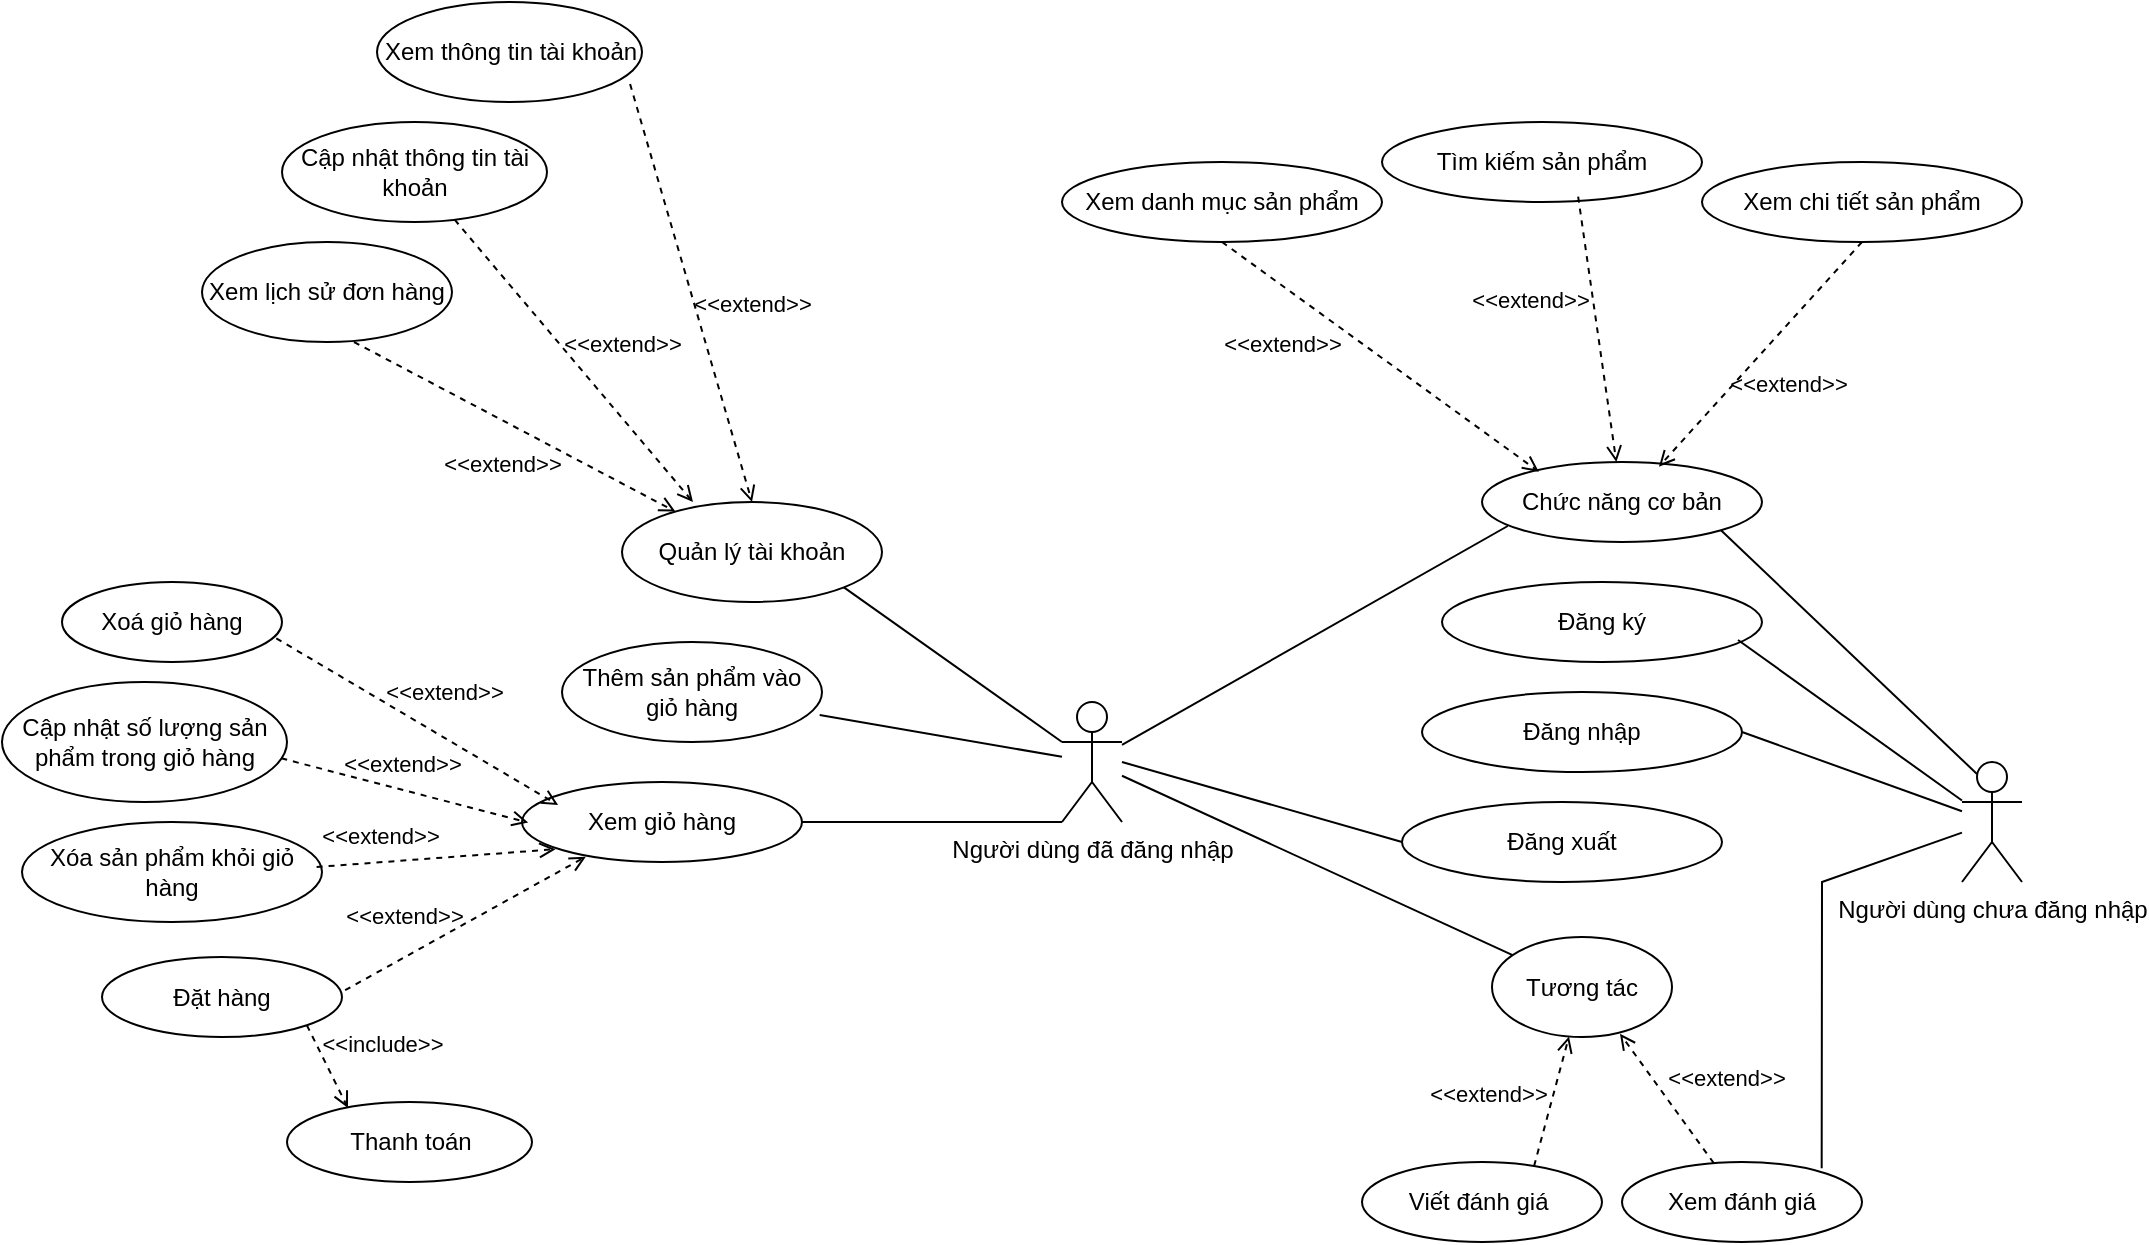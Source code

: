 <mxfile version="28.1.0">
  <diagram name="Trang-1" id="oIlgmjCDEDwOeixc-H01">
    <mxGraphModel dx="780" dy="751" grid="1" gridSize="10" guides="1" tooltips="1" connect="1" arrows="1" fold="1" page="1" pageScale="1" pageWidth="827" pageHeight="1169" math="0" shadow="0">
      <root>
        <mxCell id="0" />
        <mxCell id="1" parent="0" />
        <mxCell id="CWIWUrZtH08wRMtY9Yrg-1" value="Người dùng chưa đăng nhập" style="shape=umlActor;verticalLabelPosition=bottom;verticalAlign=top;html=1;outlineConnect=0;" vertex="1" parent="1">
          <mxGeometry x="1340" y="600" width="30" height="60" as="geometry" />
        </mxCell>
        <mxCell id="CWIWUrZtH08wRMtY9Yrg-2" value="Xem chi tiết sản phẩm" style="ellipse;whiteSpace=wrap;html=1;" vertex="1" parent="1">
          <mxGeometry x="1210" y="300" width="160" height="40" as="geometry" />
        </mxCell>
        <mxCell id="CWIWUrZtH08wRMtY9Yrg-3" value="Tìm kiếm sản phẩm" style="ellipse;whiteSpace=wrap;html=1;" vertex="1" parent="1">
          <mxGeometry x="1050" y="280" width="160" height="40" as="geometry" />
        </mxCell>
        <mxCell id="CWIWUrZtH08wRMtY9Yrg-4" value="Xem danh mục sản phẩm" style="ellipse;whiteSpace=wrap;html=1;" vertex="1" parent="1">
          <mxGeometry x="890" y="300" width="160" height="40" as="geometry" />
        </mxCell>
        <mxCell id="CWIWUrZtH08wRMtY9Yrg-5" style="edgeStyle=orthogonalEdgeStyle;rounded=0;orthogonalLoop=1;jettySize=auto;html=1;exitX=0.5;exitY=1;exitDx=0;exitDy=0;" edge="1" parent="1">
          <mxGeometry relative="1" as="geometry">
            <mxPoint x="1130" y="240" as="sourcePoint" />
            <mxPoint x="1130" y="240" as="targetPoint" />
          </mxGeometry>
        </mxCell>
        <mxCell id="CWIWUrZtH08wRMtY9Yrg-6" value="Đăng ký" style="ellipse;whiteSpace=wrap;html=1;" vertex="1" parent="1">
          <mxGeometry x="1080" y="510" width="160" height="40" as="geometry" />
        </mxCell>
        <mxCell id="CWIWUrZtH08wRMtY9Yrg-7" value="Viết đánh giá&amp;nbsp;" style="ellipse;whiteSpace=wrap;html=1;" vertex="1" parent="1">
          <mxGeometry x="1040" y="800" width="120" height="40" as="geometry" />
        </mxCell>
        <mxCell id="CWIWUrZtH08wRMtY9Yrg-8" value="Xem đánh giá" style="ellipse;whiteSpace=wrap;html=1;" vertex="1" parent="1">
          <mxGeometry x="1170" y="800" width="120" height="40" as="geometry" />
        </mxCell>
        <mxCell id="CWIWUrZtH08wRMtY9Yrg-9" value="" style="endArrow=none;html=1;rounded=0;exitX=0.832;exitY=0.077;exitDx=0;exitDy=0;exitPerimeter=0;" edge="1" parent="1" source="CWIWUrZtH08wRMtY9Yrg-8" target="CWIWUrZtH08wRMtY9Yrg-1">
          <mxGeometry width="50" height="50" relative="1" as="geometry">
            <mxPoint x="1710" y="40" as="sourcePoint" />
            <mxPoint x="1760" y="-10" as="targetPoint" />
            <Array as="points">
              <mxPoint x="1270" y="660" />
            </Array>
          </mxGeometry>
        </mxCell>
        <mxCell id="CWIWUrZtH08wRMtY9Yrg-10" value="" style="endArrow=none;html=1;rounded=0;exitX=0.925;exitY=0.725;exitDx=0;exitDy=0;exitPerimeter=0;" edge="1" parent="1" source="CWIWUrZtH08wRMtY9Yrg-6" target="CWIWUrZtH08wRMtY9Yrg-1">
          <mxGeometry width="50" height="50" relative="1" as="geometry">
            <mxPoint x="1440" y="240" as="sourcePoint" />
            <mxPoint x="1490" y="190" as="targetPoint" />
            <Array as="points" />
          </mxGeometry>
        </mxCell>
        <mxCell id="CWIWUrZtH08wRMtY9Yrg-11" value="Người dùng đã đăng nhập" style="shape=umlActor;verticalLabelPosition=bottom;verticalAlign=top;html=1;outlineConnect=0;" vertex="1" parent="1">
          <mxGeometry x="890" y="570" width="30" height="60" as="geometry" />
        </mxCell>
        <mxCell id="CWIWUrZtH08wRMtY9Yrg-12" value="Đăng xuất" style="ellipse;whiteSpace=wrap;html=1;" vertex="1" parent="1">
          <mxGeometry x="1060" y="620" width="160" height="40" as="geometry" />
        </mxCell>
        <mxCell id="CWIWUrZtH08wRMtY9Yrg-13" value="Đăng nhập" style="ellipse;whiteSpace=wrap;html=1;" vertex="1" parent="1">
          <mxGeometry x="1070" y="565" width="160" height="40" as="geometry" />
        </mxCell>
        <mxCell id="CWIWUrZtH08wRMtY9Yrg-14" value="" style="endArrow=none;html=1;rounded=0;exitX=1;exitY=0.5;exitDx=0;exitDy=0;" edge="1" parent="1" source="CWIWUrZtH08wRMtY9Yrg-13" target="CWIWUrZtH08wRMtY9Yrg-1">
          <mxGeometry width="50" height="50" relative="1" as="geometry">
            <mxPoint x="1370" y="350" as="sourcePoint" />
            <mxPoint x="1420" y="300" as="targetPoint" />
            <Array as="points" />
          </mxGeometry>
        </mxCell>
        <mxCell id="CWIWUrZtH08wRMtY9Yrg-15" value="" style="endArrow=none;html=1;rounded=0;entryX=0;entryY=0.5;entryDx=0;entryDy=0;" edge="1" parent="1" target="CWIWUrZtH08wRMtY9Yrg-12">
          <mxGeometry width="50" height="50" relative="1" as="geometry">
            <mxPoint x="920" y="600" as="sourcePoint" />
            <mxPoint x="1050" y="520" as="targetPoint" />
          </mxGeometry>
        </mxCell>
        <mxCell id="CWIWUrZtH08wRMtY9Yrg-16" value="Thêm sản phẩm vào giỏ hàng" style="ellipse;whiteSpace=wrap;html=1;" vertex="1" parent="1">
          <mxGeometry x="640" y="540" width="130" height="50" as="geometry" />
        </mxCell>
        <mxCell id="CWIWUrZtH08wRMtY9Yrg-17" value="Cập nhật số lượng sản phẩm trong giỏ hàng" style="ellipse;whiteSpace=wrap;html=1;" vertex="1" parent="1">
          <mxGeometry x="360" y="560" width="142.5" height="60" as="geometry" />
        </mxCell>
        <mxCell id="CWIWUrZtH08wRMtY9Yrg-18" value="Xóa sản phẩm khỏi giỏ hàng" style="ellipse;whiteSpace=wrap;html=1;" vertex="1" parent="1">
          <mxGeometry x="370" y="630" width="150" height="50" as="geometry" />
        </mxCell>
        <mxCell id="CWIWUrZtH08wRMtY9Yrg-19" value="Đặt hàng" style="ellipse;whiteSpace=wrap;html=1;" vertex="1" parent="1">
          <mxGeometry x="410" y="697.5" width="120" height="40" as="geometry" />
        </mxCell>
        <mxCell id="CWIWUrZtH08wRMtY9Yrg-20" value="Thanh toán" style="ellipse;whiteSpace=wrap;html=1;" vertex="1" parent="1">
          <mxGeometry x="502.5" y="770" width="122.5" height="40" as="geometry" />
        </mxCell>
        <mxCell id="CWIWUrZtH08wRMtY9Yrg-21" value="Xem thông tin tài khoản" style="ellipse;whiteSpace=wrap;html=1;" vertex="1" parent="1">
          <mxGeometry x="547.5" y="220" width="132.5" height="50" as="geometry" />
        </mxCell>
        <mxCell id="CWIWUrZtH08wRMtY9Yrg-22" value="Cập nhật thông tin tài khoản" style="ellipse;whiteSpace=wrap;html=1;" vertex="1" parent="1">
          <mxGeometry x="500" y="280" width="132.5" height="50" as="geometry" />
        </mxCell>
        <mxCell id="CWIWUrZtH08wRMtY9Yrg-23" value="Xem lịch sử đơn hàng" style="ellipse;whiteSpace=wrap;html=1;" vertex="1" parent="1">
          <mxGeometry x="460" y="340" width="125" height="50" as="geometry" />
        </mxCell>
        <mxCell id="CWIWUrZtH08wRMtY9Yrg-24" value="Xem giỏ hàng" style="ellipse;whiteSpace=wrap;html=1;" vertex="1" parent="1">
          <mxGeometry x="620" y="610" width="140" height="40" as="geometry" />
        </mxCell>
        <mxCell id="CWIWUrZtH08wRMtY9Yrg-25" value="" style="endArrow=none;html=1;rounded=0;exitX=1;exitY=0.5;exitDx=0;exitDy=0;entryX=0;entryY=1;entryDx=0;entryDy=0;entryPerimeter=0;" edge="1" parent="1" source="CWIWUrZtH08wRMtY9Yrg-24" target="CWIWUrZtH08wRMtY9Yrg-11">
          <mxGeometry width="50" height="50" relative="1" as="geometry">
            <mxPoint x="730" y="509" as="sourcePoint" />
            <mxPoint x="850" y="420" as="targetPoint" />
          </mxGeometry>
        </mxCell>
        <mxCell id="CWIWUrZtH08wRMtY9Yrg-26" value="&amp;lt;&amp;lt;extend&amp;gt;&amp;gt;" style="html=1;verticalAlign=bottom;labelBackgroundColor=none;endArrow=open;endFill=0;dashed=1;rounded=0;exitX=0.98;exitY=0.636;exitDx=0;exitDy=0;entryX=0.022;entryY=0.507;entryDx=0;entryDy=0;entryPerimeter=0;exitPerimeter=0;" edge="1" parent="1" source="CWIWUrZtH08wRMtY9Yrg-17" target="CWIWUrZtH08wRMtY9Yrg-24">
          <mxGeometry x="-0.037" y="4" width="160" relative="1" as="geometry">
            <mxPoint x="788" y="775" as="sourcePoint" />
            <mxPoint x="550" y="630" as="targetPoint" />
            <mxPoint as="offset" />
          </mxGeometry>
        </mxCell>
        <mxCell id="CWIWUrZtH08wRMtY9Yrg-27" value="&amp;lt;&amp;lt;extend&amp;gt;&amp;gt;" style="html=1;verticalAlign=bottom;labelBackgroundColor=none;endArrow=open;endFill=0;dashed=1;rounded=0;exitX=0.982;exitY=0.45;exitDx=0;exitDy=0;entryX=0.12;entryY=0.84;entryDx=0;entryDy=0;entryPerimeter=0;exitPerimeter=0;" edge="1" parent="1" source="CWIWUrZtH08wRMtY9Yrg-18" target="CWIWUrZtH08wRMtY9Yrg-24">
          <mxGeometry x="-0.455" y="4" width="160" relative="1" as="geometry">
            <mxPoint x="858" y="815" as="sourcePoint" />
            <mxPoint x="620" y="670" as="targetPoint" />
            <mxPoint as="offset" />
          </mxGeometry>
        </mxCell>
        <mxCell id="CWIWUrZtH08wRMtY9Yrg-28" value="&amp;lt;&amp;lt;extend&amp;gt;&amp;gt;" style="html=1;verticalAlign=bottom;labelBackgroundColor=none;endArrow=open;endFill=0;dashed=1;rounded=0;exitX=1.013;exitY=0.415;exitDx=0;exitDy=0;entryX=0.228;entryY=0.933;entryDx=0;entryDy=0;entryPerimeter=0;exitPerimeter=0;" edge="1" parent="1" source="CWIWUrZtH08wRMtY9Yrg-19" target="CWIWUrZtH08wRMtY9Yrg-24">
          <mxGeometry x="-0.433" y="10" width="160" relative="1" as="geometry">
            <mxPoint x="848" y="875" as="sourcePoint" />
            <mxPoint x="610" y="730" as="targetPoint" />
            <mxPoint as="offset" />
          </mxGeometry>
        </mxCell>
        <mxCell id="CWIWUrZtH08wRMtY9Yrg-30" value="&lt;span style=&quot;text-wrap-mode: nowrap;&quot;&gt;Chức năng cơ bản&lt;/span&gt;" style="ellipse;whiteSpace=wrap;html=1;" vertex="1" parent="1">
          <mxGeometry x="1100" y="450" width="140" height="40" as="geometry" />
        </mxCell>
        <mxCell id="CWIWUrZtH08wRMtY9Yrg-31" value="" style="endArrow=none;html=1;rounded=0;entryX=0.092;entryY=0.8;entryDx=0;entryDy=0;entryPerimeter=0;" edge="1" parent="1" source="CWIWUrZtH08wRMtY9Yrg-11" target="CWIWUrZtH08wRMtY9Yrg-30">
          <mxGeometry width="50" height="50" relative="1" as="geometry">
            <mxPoint x="990" y="533" as="sourcePoint" />
            <mxPoint x="1110" y="480" as="targetPoint" />
          </mxGeometry>
        </mxCell>
        <mxCell id="CWIWUrZtH08wRMtY9Yrg-32" value="" style="endArrow=none;html=1;rounded=0;exitX=1;exitY=1;exitDx=0;exitDy=0;entryX=0.25;entryY=0.1;entryDx=0;entryDy=0;entryPerimeter=0;" edge="1" parent="1" source="CWIWUrZtH08wRMtY9Yrg-30" target="CWIWUrZtH08wRMtY9Yrg-1">
          <mxGeometry width="50" height="50" relative="1" as="geometry">
            <mxPoint x="1310" y="350" as="sourcePoint" />
            <mxPoint x="1466" y="537" as="targetPoint" />
            <Array as="points" />
          </mxGeometry>
        </mxCell>
        <mxCell id="CWIWUrZtH08wRMtY9Yrg-33" value="&amp;lt;&amp;lt;extend&amp;gt;&amp;gt;" style="html=1;verticalAlign=bottom;labelBackgroundColor=none;endArrow=open;endFill=0;dashed=1;rounded=0;exitX=0.5;exitY=1;exitDx=0;exitDy=0;entryX=0.632;entryY=0.058;entryDx=0;entryDy=0;entryPerimeter=0;" edge="1" parent="1" source="CWIWUrZtH08wRMtY9Yrg-2" target="CWIWUrZtH08wRMtY9Yrg-30">
          <mxGeometry x="0.113" y="26" width="160" relative="1" as="geometry">
            <mxPoint x="1170" y="210" as="sourcePoint" />
            <mxPoint x="1281" y="330" as="targetPoint" />
            <mxPoint as="offset" />
          </mxGeometry>
        </mxCell>
        <mxCell id="CWIWUrZtH08wRMtY9Yrg-34" value="&amp;lt;&amp;lt;extend&amp;gt;&amp;gt;" style="html=1;verticalAlign=bottom;labelBackgroundColor=none;endArrow=open;endFill=0;dashed=1;rounded=0;exitX=0.613;exitY=0.933;exitDx=0;exitDy=0;exitPerimeter=0;" edge="1" parent="1" source="CWIWUrZtH08wRMtY9Yrg-3" target="CWIWUrZtH08wRMtY9Yrg-30">
          <mxGeometry x="-0.157" y="-32" width="160" relative="1" as="geometry">
            <mxPoint x="1340" y="200" as="sourcePoint" />
            <mxPoint x="1451" y="320" as="targetPoint" />
            <mxPoint as="offset" />
          </mxGeometry>
        </mxCell>
        <mxCell id="CWIWUrZtH08wRMtY9Yrg-35" value="&amp;lt;&amp;lt;extend&amp;gt;&amp;gt;" style="html=1;verticalAlign=bottom;labelBackgroundColor=none;endArrow=open;endFill=0;dashed=1;rounded=0;exitX=0.5;exitY=1;exitDx=0;exitDy=0;entryX=0.203;entryY=0.121;entryDx=0;entryDy=0;entryPerimeter=0;" edge="1" parent="1" source="CWIWUrZtH08wRMtY9Yrg-4" target="CWIWUrZtH08wRMtY9Yrg-30">
          <mxGeometry x="-0.385" y="-31" width="160" relative="1" as="geometry">
            <mxPoint x="1090" y="270" as="sourcePoint" />
            <mxPoint x="1201" y="390" as="targetPoint" />
            <mxPoint as="offset" />
          </mxGeometry>
        </mxCell>
        <mxCell id="CWIWUrZtH08wRMtY9Yrg-36" value="&lt;span style=&quot;text-wrap-mode: nowrap;&quot;&gt;Tương tác&lt;/span&gt;" style="ellipse;whiteSpace=wrap;html=1;" vertex="1" parent="1">
          <mxGeometry x="1105" y="687.5" width="90" height="50" as="geometry" />
        </mxCell>
        <mxCell id="CWIWUrZtH08wRMtY9Yrg-37" value="" style="endArrow=none;html=1;rounded=0;" edge="1" parent="1" source="CWIWUrZtH08wRMtY9Yrg-11" target="CWIWUrZtH08wRMtY9Yrg-36">
          <mxGeometry width="50" height="50" relative="1" as="geometry">
            <mxPoint x="920" y="463" as="sourcePoint" />
            <mxPoint x="930" y="70" as="targetPoint" />
            <Array as="points" />
          </mxGeometry>
        </mxCell>
        <mxCell id="CWIWUrZtH08wRMtY9Yrg-38" value="&amp;lt;&amp;lt;extend&amp;gt;&amp;gt;" style="html=1;verticalAlign=bottom;labelBackgroundColor=none;endArrow=open;endFill=0;dashed=1;rounded=0;entryX=0.711;entryY=0.967;entryDx=0;entryDy=0;entryPerimeter=0;" edge="1" parent="1" source="CWIWUrZtH08wRMtY9Yrg-8" target="CWIWUrZtH08wRMtY9Yrg-36">
          <mxGeometry x="-0.413" y="-24" width="160" relative="1" as="geometry">
            <mxPoint x="1304" y="787.5" as="sourcePoint" />
            <mxPoint x="1235" y="988.5" as="targetPoint" />
            <mxPoint as="offset" />
          </mxGeometry>
        </mxCell>
        <mxCell id="CWIWUrZtH08wRMtY9Yrg-39" value="&amp;lt;&amp;lt;extend&amp;gt;&amp;gt;" style="html=1;verticalAlign=bottom;labelBackgroundColor=none;endArrow=open;endFill=0;dashed=1;rounded=0;exitX=0.717;exitY=0.05;exitDx=0;exitDy=0;exitPerimeter=0;" edge="1" parent="1" source="CWIWUrZtH08wRMtY9Yrg-7" target="CWIWUrZtH08wRMtY9Yrg-36">
          <mxGeometry x="-0.382" y="29" width="160" relative="1" as="geometry">
            <mxPoint x="1059" y="757.5" as="sourcePoint" />
            <mxPoint x="995" y="802.5" as="targetPoint" />
            <mxPoint as="offset" />
          </mxGeometry>
        </mxCell>
        <mxCell id="CWIWUrZtH08wRMtY9Yrg-40" value="&lt;span style=&quot;text-wrap-mode: nowrap;&quot;&gt;Quản lý tài khoản&lt;/span&gt;" style="ellipse;whiteSpace=wrap;html=1;" vertex="1" parent="1">
          <mxGeometry x="670" y="470" width="130" height="50" as="geometry" />
        </mxCell>
        <mxCell id="CWIWUrZtH08wRMtY9Yrg-41" value="" style="endArrow=none;html=1;rounded=0;entryX=0;entryY=0.333;entryDx=0;entryDy=0;exitX=1;exitY=1;exitDx=0;exitDy=0;entryPerimeter=0;" edge="1" parent="1" source="CWIWUrZtH08wRMtY9Yrg-40" target="CWIWUrZtH08wRMtY9Yrg-11">
          <mxGeometry width="50" height="50" relative="1" as="geometry">
            <mxPoint x="800" y="240" as="sourcePoint" />
            <mxPoint x="985" y="240" as="targetPoint" />
          </mxGeometry>
        </mxCell>
        <mxCell id="CWIWUrZtH08wRMtY9Yrg-42" value="&amp;lt;&amp;lt;extend&amp;gt;&amp;gt;" style="html=1;verticalAlign=bottom;labelBackgroundColor=none;endArrow=open;endFill=0;dashed=1;rounded=0;exitX=0.955;exitY=0.82;exitDx=0;exitDy=0;exitPerimeter=0;entryX=0.5;entryY=0;entryDx=0;entryDy=0;" edge="1" parent="1" source="CWIWUrZtH08wRMtY9Yrg-21" target="CWIWUrZtH08wRMtY9Yrg-40">
          <mxGeometry x="0.206" y="25" width="160" relative="1" as="geometry">
            <mxPoint x="780" y="280" as="sourcePoint" />
            <mxPoint x="860" y="426" as="targetPoint" />
            <mxPoint as="offset" />
          </mxGeometry>
        </mxCell>
        <mxCell id="CWIWUrZtH08wRMtY9Yrg-43" value="&amp;lt;&amp;lt;extend&amp;gt;&amp;gt;" style="html=1;verticalAlign=bottom;labelBackgroundColor=none;endArrow=open;endFill=0;dashed=1;rounded=0;entryX=0.273;entryY=0;entryDx=0;entryDy=0;entryPerimeter=0;" edge="1" parent="1" source="CWIWUrZtH08wRMtY9Yrg-22" target="CWIWUrZtH08wRMtY9Yrg-40">
          <mxGeometry x="0.173" y="18" width="160" relative="1" as="geometry">
            <mxPoint x="630" y="360" as="sourcePoint" />
            <mxPoint x="710" y="506" as="targetPoint" />
            <mxPoint as="offset" />
          </mxGeometry>
        </mxCell>
        <mxCell id="CWIWUrZtH08wRMtY9Yrg-44" value="&amp;lt;&amp;lt;extend&amp;gt;&amp;gt;" style="html=1;verticalAlign=bottom;labelBackgroundColor=none;endArrow=open;endFill=0;dashed=1;rounded=0;exitX=0.608;exitY=1;exitDx=0;exitDy=0;exitPerimeter=0;" edge="1" parent="1" source="CWIWUrZtH08wRMtY9Yrg-23" target="CWIWUrZtH08wRMtY9Yrg-40">
          <mxGeometry x="0.081" y="-27" width="160" relative="1" as="geometry">
            <mxPoint x="550" y="470" as="sourcePoint" />
            <mxPoint x="630" y="616" as="targetPoint" />
            <mxPoint as="offset" />
          </mxGeometry>
        </mxCell>
        <mxCell id="CWIWUrZtH08wRMtY9Yrg-45" value="Xoá giỏ hàng" style="ellipse;whiteSpace=wrap;html=1;" vertex="1" parent="1">
          <mxGeometry x="390" y="510" width="110" height="40" as="geometry" />
        </mxCell>
        <mxCell id="CWIWUrZtH08wRMtY9Yrg-46" value="&amp;lt;&amp;lt;extend&amp;gt;&amp;gt;" style="html=1;verticalAlign=bottom;labelBackgroundColor=none;endArrow=open;endFill=0;dashed=1;rounded=0;exitX=0.974;exitY=0.704;exitDx=0;exitDy=0;exitPerimeter=0;entryX=0.129;entryY=0.288;entryDx=0;entryDy=0;entryPerimeter=0;" edge="1" parent="1" source="CWIWUrZtH08wRMtY9Yrg-45" target="CWIWUrZtH08wRMtY9Yrg-24">
          <mxGeometry x="0.097" y="12" width="160" relative="1" as="geometry">
            <mxPoint x="670" y="540" as="sourcePoint" />
            <mxPoint x="803" y="632" as="targetPoint" />
            <mxPoint as="offset" />
          </mxGeometry>
        </mxCell>
        <mxCell id="CWIWUrZtH08wRMtY9Yrg-47" value="" style="endArrow=none;html=1;rounded=0;exitX=0.991;exitY=0.73;exitDx=0;exitDy=0;exitPerimeter=0;" edge="1" parent="1" source="CWIWUrZtH08wRMtY9Yrg-16" target="CWIWUrZtH08wRMtY9Yrg-11">
          <mxGeometry width="50" height="50" relative="1" as="geometry">
            <mxPoint x="730" y="550" as="sourcePoint" />
            <mxPoint x="890" y="550" as="targetPoint" />
          </mxGeometry>
        </mxCell>
        <mxCell id="CWIWUrZtH08wRMtY9Yrg-48" value="&amp;lt;&amp;lt;include&amp;gt;&amp;gt;" style="html=1;verticalAlign=bottom;labelBackgroundColor=none;endArrow=open;endFill=0;dashed=1;rounded=0;exitX=1;exitY=1;exitDx=0;exitDy=0;entryX=0.249;entryY=0.075;entryDx=0;entryDy=0;entryPerimeter=0;" edge="1" parent="1" source="CWIWUrZtH08wRMtY9Yrg-19" target="CWIWUrZtH08wRMtY9Yrg-20">
          <mxGeometry x="0.436" y="25" width="160" relative="1" as="geometry">
            <mxPoint x="620" y="760" as="sourcePoint" />
            <mxPoint x="780" y="760" as="targetPoint" />
            <mxPoint as="offset" />
          </mxGeometry>
        </mxCell>
      </root>
    </mxGraphModel>
  </diagram>
</mxfile>
